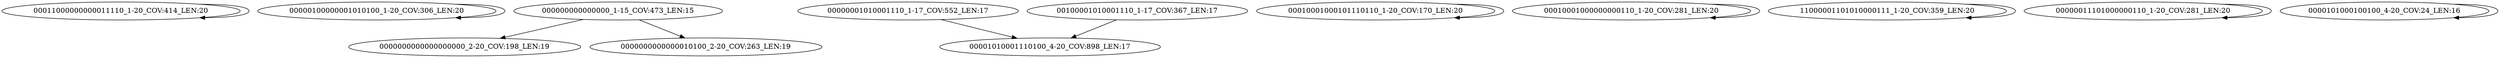 digraph G {
    "00011000000000011110_1-20_COV:414_LEN:20" -> "00011000000000011110_1-20_COV:414_LEN:20";
    "00000100000001010100_1-20_COV:306_LEN:20" -> "00000100000001010100_1-20_COV:306_LEN:20";
    "000000000000000_1-15_COV:473_LEN:15" -> "0000000000000000000_2-20_COV:198_LEN:19";
    "000000000000000_1-15_COV:473_LEN:15" -> "0000000000000010100_2-20_COV:263_LEN:19";
    "00000001010001110_1-17_COV:552_LEN:17" -> "00001010001110100_4-20_COV:898_LEN:17";
    "00010001000101110110_1-20_COV:170_LEN:20" -> "00010001000101110110_1-20_COV:170_LEN:20";
    "00100001010001110_1-17_COV:367_LEN:17" -> "00001010001110100_4-20_COV:898_LEN:17";
    "00010001000000000110_1-20_COV:281_LEN:20" -> "00010001000000000110_1-20_COV:281_LEN:20";
    "11000001101010000111_1-20_COV:359_LEN:20" -> "11000001101010000111_1-20_COV:359_LEN:20";
    "00000011101000000110_1-20_COV:281_LEN:20" -> "00000011101000000110_1-20_COV:281_LEN:20";
    "0000101000100100_4-20_COV:24_LEN:16" -> "0000101000100100_4-20_COV:24_LEN:16";
}
